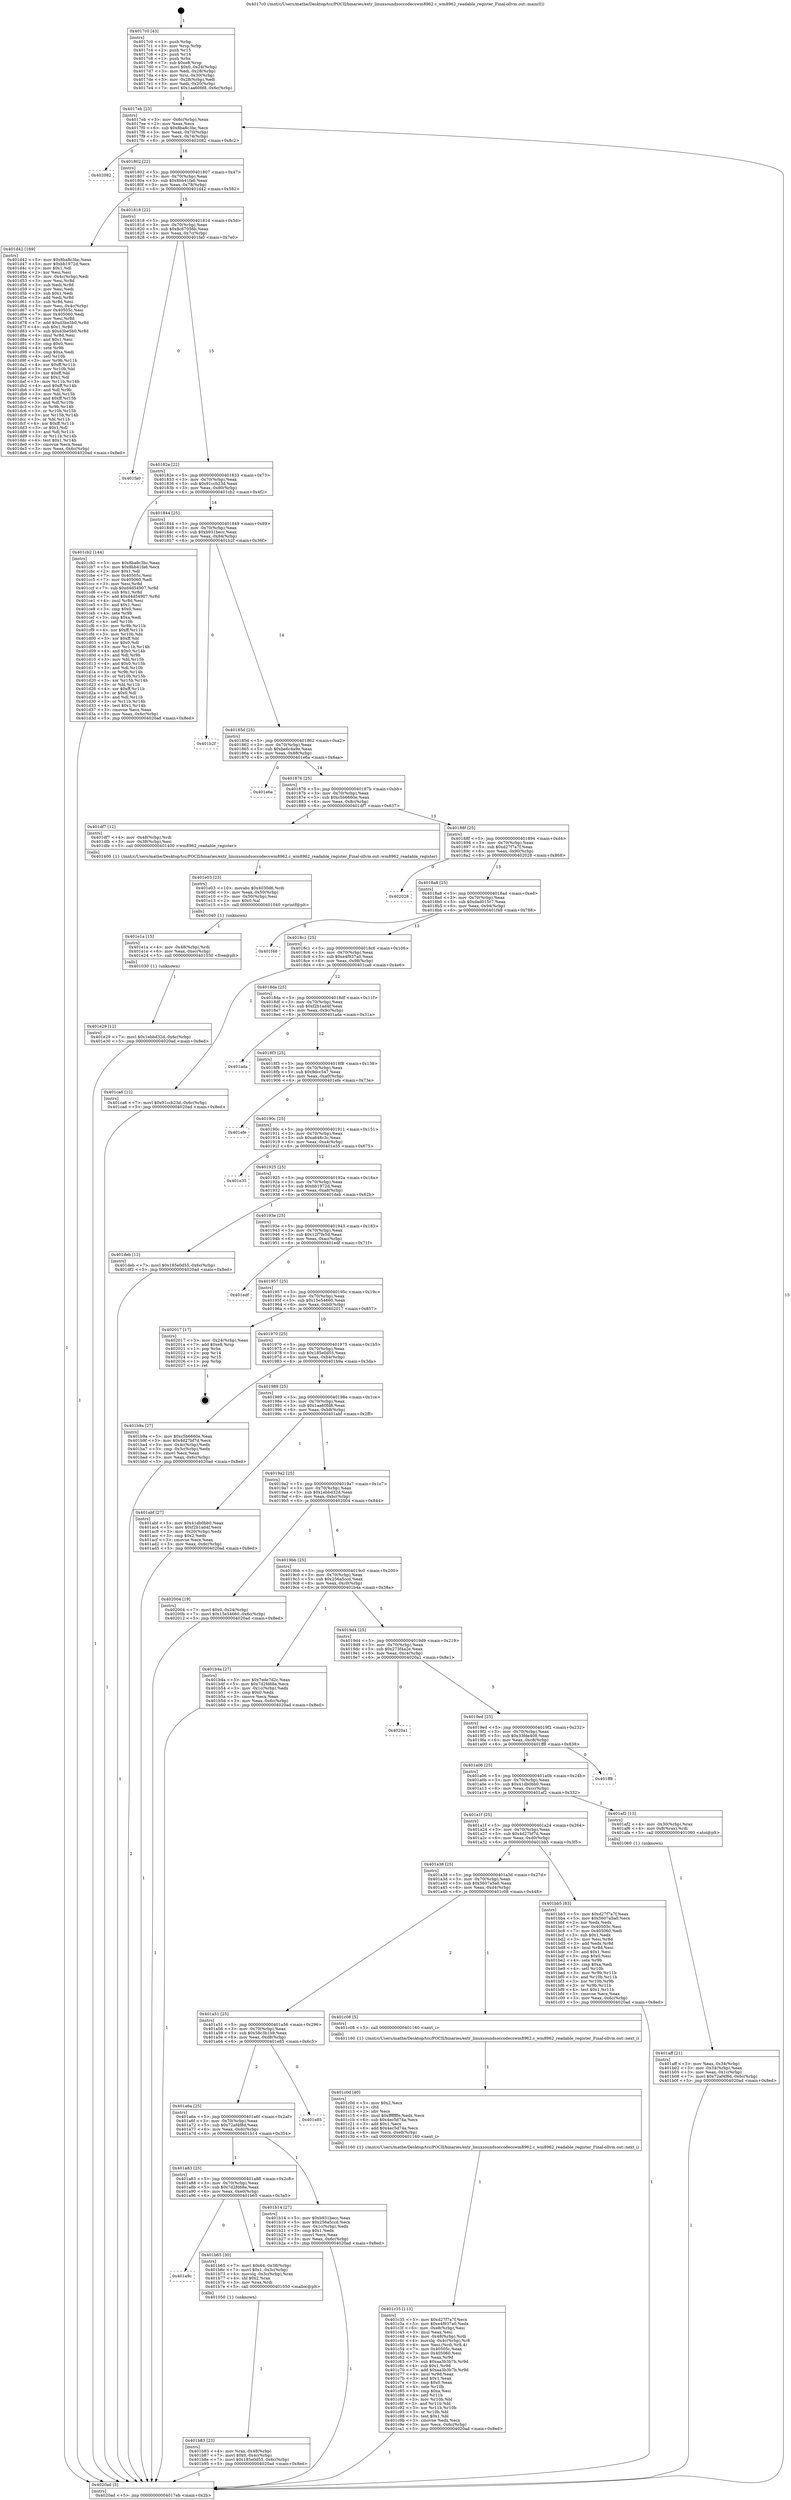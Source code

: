 digraph "0x4017c0" {
  label = "0x4017c0 (/mnt/c/Users/mathe/Desktop/tcc/POCII/binaries/extr_linuxsoundsoccodecswm8962.c_wm8962_readable_register_Final-ollvm.out::main(0))"
  labelloc = "t"
  node[shape=record]

  Entry [label="",width=0.3,height=0.3,shape=circle,fillcolor=black,style=filled]
  "0x4017eb" [label="{
     0x4017eb [23]\l
     | [instrs]\l
     &nbsp;&nbsp;0x4017eb \<+3\>: mov -0x6c(%rbp),%eax\l
     &nbsp;&nbsp;0x4017ee \<+2\>: mov %eax,%ecx\l
     &nbsp;&nbsp;0x4017f0 \<+6\>: sub $0x8ba8c3bc,%ecx\l
     &nbsp;&nbsp;0x4017f6 \<+3\>: mov %eax,-0x70(%rbp)\l
     &nbsp;&nbsp;0x4017f9 \<+3\>: mov %ecx,-0x74(%rbp)\l
     &nbsp;&nbsp;0x4017fc \<+6\>: je 0000000000402082 \<main+0x8c2\>\l
  }"]
  "0x402082" [label="{
     0x402082\l
  }", style=dashed]
  "0x401802" [label="{
     0x401802 [22]\l
     | [instrs]\l
     &nbsp;&nbsp;0x401802 \<+5\>: jmp 0000000000401807 \<main+0x47\>\l
     &nbsp;&nbsp;0x401807 \<+3\>: mov -0x70(%rbp),%eax\l
     &nbsp;&nbsp;0x40180a \<+5\>: sub $0x8bb41fa6,%eax\l
     &nbsp;&nbsp;0x40180f \<+3\>: mov %eax,-0x78(%rbp)\l
     &nbsp;&nbsp;0x401812 \<+6\>: je 0000000000401d42 \<main+0x582\>\l
  }"]
  Exit [label="",width=0.3,height=0.3,shape=circle,fillcolor=black,style=filled,peripheries=2]
  "0x401d42" [label="{
     0x401d42 [169]\l
     | [instrs]\l
     &nbsp;&nbsp;0x401d42 \<+5\>: mov $0x8ba8c3bc,%eax\l
     &nbsp;&nbsp;0x401d47 \<+5\>: mov $0xbb1972d,%ecx\l
     &nbsp;&nbsp;0x401d4c \<+2\>: mov $0x1,%dl\l
     &nbsp;&nbsp;0x401d4e \<+2\>: xor %esi,%esi\l
     &nbsp;&nbsp;0x401d50 \<+3\>: mov -0x4c(%rbp),%edi\l
     &nbsp;&nbsp;0x401d53 \<+3\>: mov %esi,%r8d\l
     &nbsp;&nbsp;0x401d56 \<+3\>: sub %edi,%r8d\l
     &nbsp;&nbsp;0x401d59 \<+2\>: mov %esi,%edi\l
     &nbsp;&nbsp;0x401d5b \<+3\>: sub $0x1,%edi\l
     &nbsp;&nbsp;0x401d5e \<+3\>: add %edi,%r8d\l
     &nbsp;&nbsp;0x401d61 \<+3\>: sub %r8d,%esi\l
     &nbsp;&nbsp;0x401d64 \<+3\>: mov %esi,-0x4c(%rbp)\l
     &nbsp;&nbsp;0x401d67 \<+7\>: mov 0x40505c,%esi\l
     &nbsp;&nbsp;0x401d6e \<+7\>: mov 0x405060,%edi\l
     &nbsp;&nbsp;0x401d75 \<+3\>: mov %esi,%r8d\l
     &nbsp;&nbsp;0x401d78 \<+7\>: add $0xd3be5b0,%r8d\l
     &nbsp;&nbsp;0x401d7f \<+4\>: sub $0x1,%r8d\l
     &nbsp;&nbsp;0x401d83 \<+7\>: sub $0xd3be5b0,%r8d\l
     &nbsp;&nbsp;0x401d8a \<+4\>: imul %r8d,%esi\l
     &nbsp;&nbsp;0x401d8e \<+3\>: and $0x1,%esi\l
     &nbsp;&nbsp;0x401d91 \<+3\>: cmp $0x0,%esi\l
     &nbsp;&nbsp;0x401d94 \<+4\>: sete %r9b\l
     &nbsp;&nbsp;0x401d98 \<+3\>: cmp $0xa,%edi\l
     &nbsp;&nbsp;0x401d9b \<+4\>: setl %r10b\l
     &nbsp;&nbsp;0x401d9f \<+3\>: mov %r9b,%r11b\l
     &nbsp;&nbsp;0x401da2 \<+4\>: xor $0xff,%r11b\l
     &nbsp;&nbsp;0x401da6 \<+3\>: mov %r10b,%bl\l
     &nbsp;&nbsp;0x401da9 \<+3\>: xor $0xff,%bl\l
     &nbsp;&nbsp;0x401dac \<+3\>: xor $0x1,%dl\l
     &nbsp;&nbsp;0x401daf \<+3\>: mov %r11b,%r14b\l
     &nbsp;&nbsp;0x401db2 \<+4\>: and $0xff,%r14b\l
     &nbsp;&nbsp;0x401db6 \<+3\>: and %dl,%r9b\l
     &nbsp;&nbsp;0x401db9 \<+3\>: mov %bl,%r15b\l
     &nbsp;&nbsp;0x401dbc \<+4\>: and $0xff,%r15b\l
     &nbsp;&nbsp;0x401dc0 \<+3\>: and %dl,%r10b\l
     &nbsp;&nbsp;0x401dc3 \<+3\>: or %r9b,%r14b\l
     &nbsp;&nbsp;0x401dc6 \<+3\>: or %r10b,%r15b\l
     &nbsp;&nbsp;0x401dc9 \<+3\>: xor %r15b,%r14b\l
     &nbsp;&nbsp;0x401dcc \<+3\>: or %bl,%r11b\l
     &nbsp;&nbsp;0x401dcf \<+4\>: xor $0xff,%r11b\l
     &nbsp;&nbsp;0x401dd3 \<+3\>: or $0x1,%dl\l
     &nbsp;&nbsp;0x401dd6 \<+3\>: and %dl,%r11b\l
     &nbsp;&nbsp;0x401dd9 \<+3\>: or %r11b,%r14b\l
     &nbsp;&nbsp;0x401ddc \<+4\>: test $0x1,%r14b\l
     &nbsp;&nbsp;0x401de0 \<+3\>: cmovne %ecx,%eax\l
     &nbsp;&nbsp;0x401de3 \<+3\>: mov %eax,-0x6c(%rbp)\l
     &nbsp;&nbsp;0x401de6 \<+5\>: jmp 00000000004020ad \<main+0x8ed\>\l
  }"]
  "0x401818" [label="{
     0x401818 [22]\l
     | [instrs]\l
     &nbsp;&nbsp;0x401818 \<+5\>: jmp 000000000040181d \<main+0x5d\>\l
     &nbsp;&nbsp;0x40181d \<+3\>: mov -0x70(%rbp),%eax\l
     &nbsp;&nbsp;0x401820 \<+5\>: sub $0x8c67056b,%eax\l
     &nbsp;&nbsp;0x401825 \<+3\>: mov %eax,-0x7c(%rbp)\l
     &nbsp;&nbsp;0x401828 \<+6\>: je 0000000000401fa0 \<main+0x7e0\>\l
  }"]
  "0x401e29" [label="{
     0x401e29 [12]\l
     | [instrs]\l
     &nbsp;&nbsp;0x401e29 \<+7\>: movl $0x1ebbd32d,-0x6c(%rbp)\l
     &nbsp;&nbsp;0x401e30 \<+5\>: jmp 00000000004020ad \<main+0x8ed\>\l
  }"]
  "0x401fa0" [label="{
     0x401fa0\l
  }", style=dashed]
  "0x40182e" [label="{
     0x40182e [22]\l
     | [instrs]\l
     &nbsp;&nbsp;0x40182e \<+5\>: jmp 0000000000401833 \<main+0x73\>\l
     &nbsp;&nbsp;0x401833 \<+3\>: mov -0x70(%rbp),%eax\l
     &nbsp;&nbsp;0x401836 \<+5\>: sub $0x91ccb23d,%eax\l
     &nbsp;&nbsp;0x40183b \<+3\>: mov %eax,-0x80(%rbp)\l
     &nbsp;&nbsp;0x40183e \<+6\>: je 0000000000401cb2 \<main+0x4f2\>\l
  }"]
  "0x401e1a" [label="{
     0x401e1a [15]\l
     | [instrs]\l
     &nbsp;&nbsp;0x401e1a \<+4\>: mov -0x48(%rbp),%rdi\l
     &nbsp;&nbsp;0x401e1e \<+6\>: mov %eax,-0xec(%rbp)\l
     &nbsp;&nbsp;0x401e24 \<+5\>: call 0000000000401030 \<free@plt\>\l
     | [calls]\l
     &nbsp;&nbsp;0x401030 \{1\} (unknown)\l
  }"]
  "0x401cb2" [label="{
     0x401cb2 [144]\l
     | [instrs]\l
     &nbsp;&nbsp;0x401cb2 \<+5\>: mov $0x8ba8c3bc,%eax\l
     &nbsp;&nbsp;0x401cb7 \<+5\>: mov $0x8bb41fa6,%ecx\l
     &nbsp;&nbsp;0x401cbc \<+2\>: mov $0x1,%dl\l
     &nbsp;&nbsp;0x401cbe \<+7\>: mov 0x40505c,%esi\l
     &nbsp;&nbsp;0x401cc5 \<+7\>: mov 0x405060,%edi\l
     &nbsp;&nbsp;0x401ccc \<+3\>: mov %esi,%r8d\l
     &nbsp;&nbsp;0x401ccf \<+7\>: sub $0xd4d54907,%r8d\l
     &nbsp;&nbsp;0x401cd6 \<+4\>: sub $0x1,%r8d\l
     &nbsp;&nbsp;0x401cda \<+7\>: add $0xd4d54907,%r8d\l
     &nbsp;&nbsp;0x401ce1 \<+4\>: imul %r8d,%esi\l
     &nbsp;&nbsp;0x401ce5 \<+3\>: and $0x1,%esi\l
     &nbsp;&nbsp;0x401ce8 \<+3\>: cmp $0x0,%esi\l
     &nbsp;&nbsp;0x401ceb \<+4\>: sete %r9b\l
     &nbsp;&nbsp;0x401cef \<+3\>: cmp $0xa,%edi\l
     &nbsp;&nbsp;0x401cf2 \<+4\>: setl %r10b\l
     &nbsp;&nbsp;0x401cf6 \<+3\>: mov %r9b,%r11b\l
     &nbsp;&nbsp;0x401cf9 \<+4\>: xor $0xff,%r11b\l
     &nbsp;&nbsp;0x401cfd \<+3\>: mov %r10b,%bl\l
     &nbsp;&nbsp;0x401d00 \<+3\>: xor $0xff,%bl\l
     &nbsp;&nbsp;0x401d03 \<+3\>: xor $0x0,%dl\l
     &nbsp;&nbsp;0x401d06 \<+3\>: mov %r11b,%r14b\l
     &nbsp;&nbsp;0x401d09 \<+4\>: and $0x0,%r14b\l
     &nbsp;&nbsp;0x401d0d \<+3\>: and %dl,%r9b\l
     &nbsp;&nbsp;0x401d10 \<+3\>: mov %bl,%r15b\l
     &nbsp;&nbsp;0x401d13 \<+4\>: and $0x0,%r15b\l
     &nbsp;&nbsp;0x401d17 \<+3\>: and %dl,%r10b\l
     &nbsp;&nbsp;0x401d1a \<+3\>: or %r9b,%r14b\l
     &nbsp;&nbsp;0x401d1d \<+3\>: or %r10b,%r15b\l
     &nbsp;&nbsp;0x401d20 \<+3\>: xor %r15b,%r14b\l
     &nbsp;&nbsp;0x401d23 \<+3\>: or %bl,%r11b\l
     &nbsp;&nbsp;0x401d26 \<+4\>: xor $0xff,%r11b\l
     &nbsp;&nbsp;0x401d2a \<+3\>: or $0x0,%dl\l
     &nbsp;&nbsp;0x401d2d \<+3\>: and %dl,%r11b\l
     &nbsp;&nbsp;0x401d30 \<+3\>: or %r11b,%r14b\l
     &nbsp;&nbsp;0x401d33 \<+4\>: test $0x1,%r14b\l
     &nbsp;&nbsp;0x401d37 \<+3\>: cmovne %ecx,%eax\l
     &nbsp;&nbsp;0x401d3a \<+3\>: mov %eax,-0x6c(%rbp)\l
     &nbsp;&nbsp;0x401d3d \<+5\>: jmp 00000000004020ad \<main+0x8ed\>\l
  }"]
  "0x401844" [label="{
     0x401844 [25]\l
     | [instrs]\l
     &nbsp;&nbsp;0x401844 \<+5\>: jmp 0000000000401849 \<main+0x89\>\l
     &nbsp;&nbsp;0x401849 \<+3\>: mov -0x70(%rbp),%eax\l
     &nbsp;&nbsp;0x40184c \<+5\>: sub $0xb931becc,%eax\l
     &nbsp;&nbsp;0x401851 \<+6\>: mov %eax,-0x84(%rbp)\l
     &nbsp;&nbsp;0x401857 \<+6\>: je 0000000000401b2f \<main+0x36f\>\l
  }"]
  "0x401e03" [label="{
     0x401e03 [23]\l
     | [instrs]\l
     &nbsp;&nbsp;0x401e03 \<+10\>: movabs $0x4030d6,%rdi\l
     &nbsp;&nbsp;0x401e0d \<+3\>: mov %eax,-0x50(%rbp)\l
     &nbsp;&nbsp;0x401e10 \<+3\>: mov -0x50(%rbp),%esi\l
     &nbsp;&nbsp;0x401e13 \<+2\>: mov $0x0,%al\l
     &nbsp;&nbsp;0x401e15 \<+5\>: call 0000000000401040 \<printf@plt\>\l
     | [calls]\l
     &nbsp;&nbsp;0x401040 \{1\} (unknown)\l
  }"]
  "0x401b2f" [label="{
     0x401b2f\l
  }", style=dashed]
  "0x40185d" [label="{
     0x40185d [25]\l
     | [instrs]\l
     &nbsp;&nbsp;0x40185d \<+5\>: jmp 0000000000401862 \<main+0xa2\>\l
     &nbsp;&nbsp;0x401862 \<+3\>: mov -0x70(%rbp),%eax\l
     &nbsp;&nbsp;0x401865 \<+5\>: sub $0xbe6c4a9e,%eax\l
     &nbsp;&nbsp;0x40186a \<+6\>: mov %eax,-0x88(%rbp)\l
     &nbsp;&nbsp;0x401870 \<+6\>: je 0000000000401e6a \<main+0x6aa\>\l
  }"]
  "0x401c35" [label="{
     0x401c35 [113]\l
     | [instrs]\l
     &nbsp;&nbsp;0x401c35 \<+5\>: mov $0xd27f7a7f,%ecx\l
     &nbsp;&nbsp;0x401c3a \<+5\>: mov $0xe4f937a0,%edx\l
     &nbsp;&nbsp;0x401c3f \<+6\>: mov -0xe8(%rbp),%esi\l
     &nbsp;&nbsp;0x401c45 \<+3\>: imul %eax,%esi\l
     &nbsp;&nbsp;0x401c48 \<+4\>: mov -0x48(%rbp),%rdi\l
     &nbsp;&nbsp;0x401c4c \<+4\>: movslq -0x4c(%rbp),%r8\l
     &nbsp;&nbsp;0x401c50 \<+4\>: mov %esi,(%rdi,%r8,4)\l
     &nbsp;&nbsp;0x401c54 \<+7\>: mov 0x40505c,%eax\l
     &nbsp;&nbsp;0x401c5b \<+7\>: mov 0x405060,%esi\l
     &nbsp;&nbsp;0x401c62 \<+3\>: mov %eax,%r9d\l
     &nbsp;&nbsp;0x401c65 \<+7\>: sub $0xaa3b3b7b,%r9d\l
     &nbsp;&nbsp;0x401c6c \<+4\>: sub $0x1,%r9d\l
     &nbsp;&nbsp;0x401c70 \<+7\>: add $0xaa3b3b7b,%r9d\l
     &nbsp;&nbsp;0x401c77 \<+4\>: imul %r9d,%eax\l
     &nbsp;&nbsp;0x401c7b \<+3\>: and $0x1,%eax\l
     &nbsp;&nbsp;0x401c7e \<+3\>: cmp $0x0,%eax\l
     &nbsp;&nbsp;0x401c81 \<+4\>: sete %r10b\l
     &nbsp;&nbsp;0x401c85 \<+3\>: cmp $0xa,%esi\l
     &nbsp;&nbsp;0x401c88 \<+4\>: setl %r11b\l
     &nbsp;&nbsp;0x401c8c \<+3\>: mov %r10b,%bl\l
     &nbsp;&nbsp;0x401c8f \<+3\>: and %r11b,%bl\l
     &nbsp;&nbsp;0x401c92 \<+3\>: xor %r11b,%r10b\l
     &nbsp;&nbsp;0x401c95 \<+3\>: or %r10b,%bl\l
     &nbsp;&nbsp;0x401c98 \<+3\>: test $0x1,%bl\l
     &nbsp;&nbsp;0x401c9b \<+3\>: cmovne %edx,%ecx\l
     &nbsp;&nbsp;0x401c9e \<+3\>: mov %ecx,-0x6c(%rbp)\l
     &nbsp;&nbsp;0x401ca1 \<+5\>: jmp 00000000004020ad \<main+0x8ed\>\l
  }"]
  "0x401e6a" [label="{
     0x401e6a\l
  }", style=dashed]
  "0x401876" [label="{
     0x401876 [25]\l
     | [instrs]\l
     &nbsp;&nbsp;0x401876 \<+5\>: jmp 000000000040187b \<main+0xbb\>\l
     &nbsp;&nbsp;0x40187b \<+3\>: mov -0x70(%rbp),%eax\l
     &nbsp;&nbsp;0x40187e \<+5\>: sub $0xc5b6660e,%eax\l
     &nbsp;&nbsp;0x401883 \<+6\>: mov %eax,-0x8c(%rbp)\l
     &nbsp;&nbsp;0x401889 \<+6\>: je 0000000000401df7 \<main+0x637\>\l
  }"]
  "0x401c0d" [label="{
     0x401c0d [40]\l
     | [instrs]\l
     &nbsp;&nbsp;0x401c0d \<+5\>: mov $0x2,%ecx\l
     &nbsp;&nbsp;0x401c12 \<+1\>: cltd\l
     &nbsp;&nbsp;0x401c13 \<+2\>: idiv %ecx\l
     &nbsp;&nbsp;0x401c15 \<+6\>: imul $0xfffffffe,%edx,%ecx\l
     &nbsp;&nbsp;0x401c1b \<+6\>: sub $0x4ec5d74a,%ecx\l
     &nbsp;&nbsp;0x401c21 \<+3\>: add $0x1,%ecx\l
     &nbsp;&nbsp;0x401c24 \<+6\>: add $0x4ec5d74a,%ecx\l
     &nbsp;&nbsp;0x401c2a \<+6\>: mov %ecx,-0xe8(%rbp)\l
     &nbsp;&nbsp;0x401c30 \<+5\>: call 0000000000401160 \<next_i\>\l
     | [calls]\l
     &nbsp;&nbsp;0x401160 \{1\} (/mnt/c/Users/mathe/Desktop/tcc/POCII/binaries/extr_linuxsoundsoccodecswm8962.c_wm8962_readable_register_Final-ollvm.out::next_i)\l
  }"]
  "0x401df7" [label="{
     0x401df7 [12]\l
     | [instrs]\l
     &nbsp;&nbsp;0x401df7 \<+4\>: mov -0x48(%rbp),%rdi\l
     &nbsp;&nbsp;0x401dfb \<+3\>: mov -0x38(%rbp),%esi\l
     &nbsp;&nbsp;0x401dfe \<+5\>: call 0000000000401400 \<wm8962_readable_register\>\l
     | [calls]\l
     &nbsp;&nbsp;0x401400 \{1\} (/mnt/c/Users/mathe/Desktop/tcc/POCII/binaries/extr_linuxsoundsoccodecswm8962.c_wm8962_readable_register_Final-ollvm.out::wm8962_readable_register)\l
  }"]
  "0x40188f" [label="{
     0x40188f [25]\l
     | [instrs]\l
     &nbsp;&nbsp;0x40188f \<+5\>: jmp 0000000000401894 \<main+0xd4\>\l
     &nbsp;&nbsp;0x401894 \<+3\>: mov -0x70(%rbp),%eax\l
     &nbsp;&nbsp;0x401897 \<+5\>: sub $0xd27f7a7f,%eax\l
     &nbsp;&nbsp;0x40189c \<+6\>: mov %eax,-0x90(%rbp)\l
     &nbsp;&nbsp;0x4018a2 \<+6\>: je 0000000000402028 \<main+0x868\>\l
  }"]
  "0x401b83" [label="{
     0x401b83 [23]\l
     | [instrs]\l
     &nbsp;&nbsp;0x401b83 \<+4\>: mov %rax,-0x48(%rbp)\l
     &nbsp;&nbsp;0x401b87 \<+7\>: movl $0x0,-0x4c(%rbp)\l
     &nbsp;&nbsp;0x401b8e \<+7\>: movl $0x185e0d55,-0x6c(%rbp)\l
     &nbsp;&nbsp;0x401b95 \<+5\>: jmp 00000000004020ad \<main+0x8ed\>\l
  }"]
  "0x402028" [label="{
     0x402028\l
  }", style=dashed]
  "0x4018a8" [label="{
     0x4018a8 [25]\l
     | [instrs]\l
     &nbsp;&nbsp;0x4018a8 \<+5\>: jmp 00000000004018ad \<main+0xed\>\l
     &nbsp;&nbsp;0x4018ad \<+3\>: mov -0x70(%rbp),%eax\l
     &nbsp;&nbsp;0x4018b0 \<+5\>: sub $0xdad015c7,%eax\l
     &nbsp;&nbsp;0x4018b5 \<+6\>: mov %eax,-0x94(%rbp)\l
     &nbsp;&nbsp;0x4018bb \<+6\>: je 0000000000401f48 \<main+0x788\>\l
  }"]
  "0x401a9c" [label="{
     0x401a9c\l
  }", style=dashed]
  "0x401f48" [label="{
     0x401f48\l
  }", style=dashed]
  "0x4018c1" [label="{
     0x4018c1 [25]\l
     | [instrs]\l
     &nbsp;&nbsp;0x4018c1 \<+5\>: jmp 00000000004018c6 \<main+0x106\>\l
     &nbsp;&nbsp;0x4018c6 \<+3\>: mov -0x70(%rbp),%eax\l
     &nbsp;&nbsp;0x4018c9 \<+5\>: sub $0xe4f937a0,%eax\l
     &nbsp;&nbsp;0x4018ce \<+6\>: mov %eax,-0x98(%rbp)\l
     &nbsp;&nbsp;0x4018d4 \<+6\>: je 0000000000401ca6 \<main+0x4e6\>\l
  }"]
  "0x401b65" [label="{
     0x401b65 [30]\l
     | [instrs]\l
     &nbsp;&nbsp;0x401b65 \<+7\>: movl $0x64,-0x38(%rbp)\l
     &nbsp;&nbsp;0x401b6c \<+7\>: movl $0x1,-0x3c(%rbp)\l
     &nbsp;&nbsp;0x401b73 \<+4\>: movslq -0x3c(%rbp),%rax\l
     &nbsp;&nbsp;0x401b77 \<+4\>: shl $0x2,%rax\l
     &nbsp;&nbsp;0x401b7b \<+3\>: mov %rax,%rdi\l
     &nbsp;&nbsp;0x401b7e \<+5\>: call 0000000000401050 \<malloc@plt\>\l
     | [calls]\l
     &nbsp;&nbsp;0x401050 \{1\} (unknown)\l
  }"]
  "0x401ca6" [label="{
     0x401ca6 [12]\l
     | [instrs]\l
     &nbsp;&nbsp;0x401ca6 \<+7\>: movl $0x91ccb23d,-0x6c(%rbp)\l
     &nbsp;&nbsp;0x401cad \<+5\>: jmp 00000000004020ad \<main+0x8ed\>\l
  }"]
  "0x4018da" [label="{
     0x4018da [25]\l
     | [instrs]\l
     &nbsp;&nbsp;0x4018da \<+5\>: jmp 00000000004018df \<main+0x11f\>\l
     &nbsp;&nbsp;0x4018df \<+3\>: mov -0x70(%rbp),%eax\l
     &nbsp;&nbsp;0x4018e2 \<+5\>: sub $0xf2b1ad4f,%eax\l
     &nbsp;&nbsp;0x4018e7 \<+6\>: mov %eax,-0x9c(%rbp)\l
     &nbsp;&nbsp;0x4018ed \<+6\>: je 0000000000401ada \<main+0x31a\>\l
  }"]
  "0x401a83" [label="{
     0x401a83 [25]\l
     | [instrs]\l
     &nbsp;&nbsp;0x401a83 \<+5\>: jmp 0000000000401a88 \<main+0x2c8\>\l
     &nbsp;&nbsp;0x401a88 \<+3\>: mov -0x70(%rbp),%eax\l
     &nbsp;&nbsp;0x401a8b \<+5\>: sub $0x7d2fd68a,%eax\l
     &nbsp;&nbsp;0x401a90 \<+6\>: mov %eax,-0xe0(%rbp)\l
     &nbsp;&nbsp;0x401a96 \<+6\>: je 0000000000401b65 \<main+0x3a5\>\l
  }"]
  "0x401ada" [label="{
     0x401ada\l
  }", style=dashed]
  "0x4018f3" [label="{
     0x4018f3 [25]\l
     | [instrs]\l
     &nbsp;&nbsp;0x4018f3 \<+5\>: jmp 00000000004018f8 \<main+0x138\>\l
     &nbsp;&nbsp;0x4018f8 \<+3\>: mov -0x70(%rbp),%eax\l
     &nbsp;&nbsp;0x4018fb \<+5\>: sub $0x9dcc547,%eax\l
     &nbsp;&nbsp;0x401900 \<+6\>: mov %eax,-0xa0(%rbp)\l
     &nbsp;&nbsp;0x401906 \<+6\>: je 0000000000401efe \<main+0x73e\>\l
  }"]
  "0x401b14" [label="{
     0x401b14 [27]\l
     | [instrs]\l
     &nbsp;&nbsp;0x401b14 \<+5\>: mov $0xb931becc,%eax\l
     &nbsp;&nbsp;0x401b19 \<+5\>: mov $0x256a5ccd,%ecx\l
     &nbsp;&nbsp;0x401b1e \<+3\>: mov -0x1c(%rbp),%edx\l
     &nbsp;&nbsp;0x401b21 \<+3\>: cmp $0x1,%edx\l
     &nbsp;&nbsp;0x401b24 \<+3\>: cmovl %ecx,%eax\l
     &nbsp;&nbsp;0x401b27 \<+3\>: mov %eax,-0x6c(%rbp)\l
     &nbsp;&nbsp;0x401b2a \<+5\>: jmp 00000000004020ad \<main+0x8ed\>\l
  }"]
  "0x401efe" [label="{
     0x401efe\l
  }", style=dashed]
  "0x40190c" [label="{
     0x40190c [25]\l
     | [instrs]\l
     &nbsp;&nbsp;0x40190c \<+5\>: jmp 0000000000401911 \<main+0x151\>\l
     &nbsp;&nbsp;0x401911 \<+3\>: mov -0x70(%rbp),%eax\l
     &nbsp;&nbsp;0x401914 \<+5\>: sub $0xa648c3c,%eax\l
     &nbsp;&nbsp;0x401919 \<+6\>: mov %eax,-0xa4(%rbp)\l
     &nbsp;&nbsp;0x40191f \<+6\>: je 0000000000401e35 \<main+0x675\>\l
  }"]
  "0x401a6a" [label="{
     0x401a6a [25]\l
     | [instrs]\l
     &nbsp;&nbsp;0x401a6a \<+5\>: jmp 0000000000401a6f \<main+0x2af\>\l
     &nbsp;&nbsp;0x401a6f \<+3\>: mov -0x70(%rbp),%eax\l
     &nbsp;&nbsp;0x401a72 \<+5\>: sub $0x72af4f8d,%eax\l
     &nbsp;&nbsp;0x401a77 \<+6\>: mov %eax,-0xdc(%rbp)\l
     &nbsp;&nbsp;0x401a7d \<+6\>: je 0000000000401b14 \<main+0x354\>\l
  }"]
  "0x401e35" [label="{
     0x401e35\l
  }", style=dashed]
  "0x401925" [label="{
     0x401925 [25]\l
     | [instrs]\l
     &nbsp;&nbsp;0x401925 \<+5\>: jmp 000000000040192a \<main+0x16a\>\l
     &nbsp;&nbsp;0x40192a \<+3\>: mov -0x70(%rbp),%eax\l
     &nbsp;&nbsp;0x40192d \<+5\>: sub $0xbb1972d,%eax\l
     &nbsp;&nbsp;0x401932 \<+6\>: mov %eax,-0xa8(%rbp)\l
     &nbsp;&nbsp;0x401938 \<+6\>: je 0000000000401deb \<main+0x62b\>\l
  }"]
  "0x401e85" [label="{
     0x401e85\l
  }", style=dashed]
  "0x401deb" [label="{
     0x401deb [12]\l
     | [instrs]\l
     &nbsp;&nbsp;0x401deb \<+7\>: movl $0x185e0d55,-0x6c(%rbp)\l
     &nbsp;&nbsp;0x401df2 \<+5\>: jmp 00000000004020ad \<main+0x8ed\>\l
  }"]
  "0x40193e" [label="{
     0x40193e [25]\l
     | [instrs]\l
     &nbsp;&nbsp;0x40193e \<+5\>: jmp 0000000000401943 \<main+0x183\>\l
     &nbsp;&nbsp;0x401943 \<+3\>: mov -0x70(%rbp),%eax\l
     &nbsp;&nbsp;0x401946 \<+5\>: sub $0x12f7fe5d,%eax\l
     &nbsp;&nbsp;0x40194b \<+6\>: mov %eax,-0xac(%rbp)\l
     &nbsp;&nbsp;0x401951 \<+6\>: je 0000000000401edf \<main+0x71f\>\l
  }"]
  "0x401a51" [label="{
     0x401a51 [25]\l
     | [instrs]\l
     &nbsp;&nbsp;0x401a51 \<+5\>: jmp 0000000000401a56 \<main+0x296\>\l
     &nbsp;&nbsp;0x401a56 \<+3\>: mov -0x70(%rbp),%eax\l
     &nbsp;&nbsp;0x401a59 \<+5\>: sub $0x58c3b1b9,%eax\l
     &nbsp;&nbsp;0x401a5e \<+6\>: mov %eax,-0xd8(%rbp)\l
     &nbsp;&nbsp;0x401a64 \<+6\>: je 0000000000401e85 \<main+0x6c5\>\l
  }"]
  "0x401edf" [label="{
     0x401edf\l
  }", style=dashed]
  "0x401957" [label="{
     0x401957 [25]\l
     | [instrs]\l
     &nbsp;&nbsp;0x401957 \<+5\>: jmp 000000000040195c \<main+0x19c\>\l
     &nbsp;&nbsp;0x40195c \<+3\>: mov -0x70(%rbp),%eax\l
     &nbsp;&nbsp;0x40195f \<+5\>: sub $0x15e54660,%eax\l
     &nbsp;&nbsp;0x401964 \<+6\>: mov %eax,-0xb0(%rbp)\l
     &nbsp;&nbsp;0x40196a \<+6\>: je 0000000000402017 \<main+0x857\>\l
  }"]
  "0x401c08" [label="{
     0x401c08 [5]\l
     | [instrs]\l
     &nbsp;&nbsp;0x401c08 \<+5\>: call 0000000000401160 \<next_i\>\l
     | [calls]\l
     &nbsp;&nbsp;0x401160 \{1\} (/mnt/c/Users/mathe/Desktop/tcc/POCII/binaries/extr_linuxsoundsoccodecswm8962.c_wm8962_readable_register_Final-ollvm.out::next_i)\l
  }"]
  "0x402017" [label="{
     0x402017 [17]\l
     | [instrs]\l
     &nbsp;&nbsp;0x402017 \<+3\>: mov -0x24(%rbp),%eax\l
     &nbsp;&nbsp;0x40201a \<+7\>: add $0xe8,%rsp\l
     &nbsp;&nbsp;0x402021 \<+1\>: pop %rbx\l
     &nbsp;&nbsp;0x402022 \<+2\>: pop %r14\l
     &nbsp;&nbsp;0x402024 \<+2\>: pop %r15\l
     &nbsp;&nbsp;0x402026 \<+1\>: pop %rbp\l
     &nbsp;&nbsp;0x402027 \<+1\>: ret\l
  }"]
  "0x401970" [label="{
     0x401970 [25]\l
     | [instrs]\l
     &nbsp;&nbsp;0x401970 \<+5\>: jmp 0000000000401975 \<main+0x1b5\>\l
     &nbsp;&nbsp;0x401975 \<+3\>: mov -0x70(%rbp),%eax\l
     &nbsp;&nbsp;0x401978 \<+5\>: sub $0x185e0d55,%eax\l
     &nbsp;&nbsp;0x40197d \<+6\>: mov %eax,-0xb4(%rbp)\l
     &nbsp;&nbsp;0x401983 \<+6\>: je 0000000000401b9a \<main+0x3da\>\l
  }"]
  "0x401a38" [label="{
     0x401a38 [25]\l
     | [instrs]\l
     &nbsp;&nbsp;0x401a38 \<+5\>: jmp 0000000000401a3d \<main+0x27d\>\l
     &nbsp;&nbsp;0x401a3d \<+3\>: mov -0x70(%rbp),%eax\l
     &nbsp;&nbsp;0x401a40 \<+5\>: sub $0x5607a5a0,%eax\l
     &nbsp;&nbsp;0x401a45 \<+6\>: mov %eax,-0xd4(%rbp)\l
     &nbsp;&nbsp;0x401a4b \<+6\>: je 0000000000401c08 \<main+0x448\>\l
  }"]
  "0x401b9a" [label="{
     0x401b9a [27]\l
     | [instrs]\l
     &nbsp;&nbsp;0x401b9a \<+5\>: mov $0xc5b6660e,%eax\l
     &nbsp;&nbsp;0x401b9f \<+5\>: mov $0x4d27bf7d,%ecx\l
     &nbsp;&nbsp;0x401ba4 \<+3\>: mov -0x4c(%rbp),%edx\l
     &nbsp;&nbsp;0x401ba7 \<+3\>: cmp -0x3c(%rbp),%edx\l
     &nbsp;&nbsp;0x401baa \<+3\>: cmovl %ecx,%eax\l
     &nbsp;&nbsp;0x401bad \<+3\>: mov %eax,-0x6c(%rbp)\l
     &nbsp;&nbsp;0x401bb0 \<+5\>: jmp 00000000004020ad \<main+0x8ed\>\l
  }"]
  "0x401989" [label="{
     0x401989 [25]\l
     | [instrs]\l
     &nbsp;&nbsp;0x401989 \<+5\>: jmp 000000000040198e \<main+0x1ce\>\l
     &nbsp;&nbsp;0x40198e \<+3\>: mov -0x70(%rbp),%eax\l
     &nbsp;&nbsp;0x401991 \<+5\>: sub $0x1aa60fd8,%eax\l
     &nbsp;&nbsp;0x401996 \<+6\>: mov %eax,-0xb8(%rbp)\l
     &nbsp;&nbsp;0x40199c \<+6\>: je 0000000000401abf \<main+0x2ff\>\l
  }"]
  "0x401bb5" [label="{
     0x401bb5 [83]\l
     | [instrs]\l
     &nbsp;&nbsp;0x401bb5 \<+5\>: mov $0xd27f7a7f,%eax\l
     &nbsp;&nbsp;0x401bba \<+5\>: mov $0x5607a5a0,%ecx\l
     &nbsp;&nbsp;0x401bbf \<+2\>: xor %edx,%edx\l
     &nbsp;&nbsp;0x401bc1 \<+7\>: mov 0x40505c,%esi\l
     &nbsp;&nbsp;0x401bc8 \<+7\>: mov 0x405060,%edi\l
     &nbsp;&nbsp;0x401bcf \<+3\>: sub $0x1,%edx\l
     &nbsp;&nbsp;0x401bd2 \<+3\>: mov %esi,%r8d\l
     &nbsp;&nbsp;0x401bd5 \<+3\>: add %edx,%r8d\l
     &nbsp;&nbsp;0x401bd8 \<+4\>: imul %r8d,%esi\l
     &nbsp;&nbsp;0x401bdc \<+3\>: and $0x1,%esi\l
     &nbsp;&nbsp;0x401bdf \<+3\>: cmp $0x0,%esi\l
     &nbsp;&nbsp;0x401be2 \<+4\>: sete %r9b\l
     &nbsp;&nbsp;0x401be6 \<+3\>: cmp $0xa,%edi\l
     &nbsp;&nbsp;0x401be9 \<+4\>: setl %r10b\l
     &nbsp;&nbsp;0x401bed \<+3\>: mov %r9b,%r11b\l
     &nbsp;&nbsp;0x401bf0 \<+3\>: and %r10b,%r11b\l
     &nbsp;&nbsp;0x401bf3 \<+3\>: xor %r10b,%r9b\l
     &nbsp;&nbsp;0x401bf6 \<+3\>: or %r9b,%r11b\l
     &nbsp;&nbsp;0x401bf9 \<+4\>: test $0x1,%r11b\l
     &nbsp;&nbsp;0x401bfd \<+3\>: cmovne %ecx,%eax\l
     &nbsp;&nbsp;0x401c00 \<+3\>: mov %eax,-0x6c(%rbp)\l
     &nbsp;&nbsp;0x401c03 \<+5\>: jmp 00000000004020ad \<main+0x8ed\>\l
  }"]
  "0x401abf" [label="{
     0x401abf [27]\l
     | [instrs]\l
     &nbsp;&nbsp;0x401abf \<+5\>: mov $0x41db0bb0,%eax\l
     &nbsp;&nbsp;0x401ac4 \<+5\>: mov $0xf2b1ad4f,%ecx\l
     &nbsp;&nbsp;0x401ac9 \<+3\>: mov -0x20(%rbp),%edx\l
     &nbsp;&nbsp;0x401acc \<+3\>: cmp $0x2,%edx\l
     &nbsp;&nbsp;0x401acf \<+3\>: cmovne %ecx,%eax\l
     &nbsp;&nbsp;0x401ad2 \<+3\>: mov %eax,-0x6c(%rbp)\l
     &nbsp;&nbsp;0x401ad5 \<+5\>: jmp 00000000004020ad \<main+0x8ed\>\l
  }"]
  "0x4019a2" [label="{
     0x4019a2 [25]\l
     | [instrs]\l
     &nbsp;&nbsp;0x4019a2 \<+5\>: jmp 00000000004019a7 \<main+0x1e7\>\l
     &nbsp;&nbsp;0x4019a7 \<+3\>: mov -0x70(%rbp),%eax\l
     &nbsp;&nbsp;0x4019aa \<+5\>: sub $0x1ebbd32d,%eax\l
     &nbsp;&nbsp;0x4019af \<+6\>: mov %eax,-0xbc(%rbp)\l
     &nbsp;&nbsp;0x4019b5 \<+6\>: je 0000000000402004 \<main+0x844\>\l
  }"]
  "0x4020ad" [label="{
     0x4020ad [5]\l
     | [instrs]\l
     &nbsp;&nbsp;0x4020ad \<+5\>: jmp 00000000004017eb \<main+0x2b\>\l
  }"]
  "0x4017c0" [label="{
     0x4017c0 [43]\l
     | [instrs]\l
     &nbsp;&nbsp;0x4017c0 \<+1\>: push %rbp\l
     &nbsp;&nbsp;0x4017c1 \<+3\>: mov %rsp,%rbp\l
     &nbsp;&nbsp;0x4017c4 \<+2\>: push %r15\l
     &nbsp;&nbsp;0x4017c6 \<+2\>: push %r14\l
     &nbsp;&nbsp;0x4017c8 \<+1\>: push %rbx\l
     &nbsp;&nbsp;0x4017c9 \<+7\>: sub $0xe8,%rsp\l
     &nbsp;&nbsp;0x4017d0 \<+7\>: movl $0x0,-0x24(%rbp)\l
     &nbsp;&nbsp;0x4017d7 \<+3\>: mov %edi,-0x28(%rbp)\l
     &nbsp;&nbsp;0x4017da \<+4\>: mov %rsi,-0x30(%rbp)\l
     &nbsp;&nbsp;0x4017de \<+3\>: mov -0x28(%rbp),%edi\l
     &nbsp;&nbsp;0x4017e1 \<+3\>: mov %edi,-0x20(%rbp)\l
     &nbsp;&nbsp;0x4017e4 \<+7\>: movl $0x1aa60fd8,-0x6c(%rbp)\l
  }"]
  "0x401aff" [label="{
     0x401aff [21]\l
     | [instrs]\l
     &nbsp;&nbsp;0x401aff \<+3\>: mov %eax,-0x34(%rbp)\l
     &nbsp;&nbsp;0x401b02 \<+3\>: mov -0x34(%rbp),%eax\l
     &nbsp;&nbsp;0x401b05 \<+3\>: mov %eax,-0x1c(%rbp)\l
     &nbsp;&nbsp;0x401b08 \<+7\>: movl $0x72af4f8d,-0x6c(%rbp)\l
     &nbsp;&nbsp;0x401b0f \<+5\>: jmp 00000000004020ad \<main+0x8ed\>\l
  }"]
  "0x402004" [label="{
     0x402004 [19]\l
     | [instrs]\l
     &nbsp;&nbsp;0x402004 \<+7\>: movl $0x0,-0x24(%rbp)\l
     &nbsp;&nbsp;0x40200b \<+7\>: movl $0x15e54660,-0x6c(%rbp)\l
     &nbsp;&nbsp;0x402012 \<+5\>: jmp 00000000004020ad \<main+0x8ed\>\l
  }"]
  "0x4019bb" [label="{
     0x4019bb [25]\l
     | [instrs]\l
     &nbsp;&nbsp;0x4019bb \<+5\>: jmp 00000000004019c0 \<main+0x200\>\l
     &nbsp;&nbsp;0x4019c0 \<+3\>: mov -0x70(%rbp),%eax\l
     &nbsp;&nbsp;0x4019c3 \<+5\>: sub $0x256a5ccd,%eax\l
     &nbsp;&nbsp;0x4019c8 \<+6\>: mov %eax,-0xc0(%rbp)\l
     &nbsp;&nbsp;0x4019ce \<+6\>: je 0000000000401b4a \<main+0x38a\>\l
  }"]
  "0x401a1f" [label="{
     0x401a1f [25]\l
     | [instrs]\l
     &nbsp;&nbsp;0x401a1f \<+5\>: jmp 0000000000401a24 \<main+0x264\>\l
     &nbsp;&nbsp;0x401a24 \<+3\>: mov -0x70(%rbp),%eax\l
     &nbsp;&nbsp;0x401a27 \<+5\>: sub $0x4d27bf7d,%eax\l
     &nbsp;&nbsp;0x401a2c \<+6\>: mov %eax,-0xd0(%rbp)\l
     &nbsp;&nbsp;0x401a32 \<+6\>: je 0000000000401bb5 \<main+0x3f5\>\l
  }"]
  "0x401b4a" [label="{
     0x401b4a [27]\l
     | [instrs]\l
     &nbsp;&nbsp;0x401b4a \<+5\>: mov $0x7ede7d2c,%eax\l
     &nbsp;&nbsp;0x401b4f \<+5\>: mov $0x7d2fd68a,%ecx\l
     &nbsp;&nbsp;0x401b54 \<+3\>: mov -0x1c(%rbp),%edx\l
     &nbsp;&nbsp;0x401b57 \<+3\>: cmp $0x0,%edx\l
     &nbsp;&nbsp;0x401b5a \<+3\>: cmove %ecx,%eax\l
     &nbsp;&nbsp;0x401b5d \<+3\>: mov %eax,-0x6c(%rbp)\l
     &nbsp;&nbsp;0x401b60 \<+5\>: jmp 00000000004020ad \<main+0x8ed\>\l
  }"]
  "0x4019d4" [label="{
     0x4019d4 [25]\l
     | [instrs]\l
     &nbsp;&nbsp;0x4019d4 \<+5\>: jmp 00000000004019d9 \<main+0x219\>\l
     &nbsp;&nbsp;0x4019d9 \<+3\>: mov -0x70(%rbp),%eax\l
     &nbsp;&nbsp;0x4019dc \<+5\>: sub $0x273f4a2e,%eax\l
     &nbsp;&nbsp;0x4019e1 \<+6\>: mov %eax,-0xc4(%rbp)\l
     &nbsp;&nbsp;0x4019e7 \<+6\>: je 00000000004020a1 \<main+0x8e1\>\l
  }"]
  "0x401af2" [label="{
     0x401af2 [13]\l
     | [instrs]\l
     &nbsp;&nbsp;0x401af2 \<+4\>: mov -0x30(%rbp),%rax\l
     &nbsp;&nbsp;0x401af6 \<+4\>: mov 0x8(%rax),%rdi\l
     &nbsp;&nbsp;0x401afa \<+5\>: call 0000000000401060 \<atoi@plt\>\l
     | [calls]\l
     &nbsp;&nbsp;0x401060 \{1\} (unknown)\l
  }"]
  "0x4020a1" [label="{
     0x4020a1\l
  }", style=dashed]
  "0x4019ed" [label="{
     0x4019ed [25]\l
     | [instrs]\l
     &nbsp;&nbsp;0x4019ed \<+5\>: jmp 00000000004019f2 \<main+0x232\>\l
     &nbsp;&nbsp;0x4019f2 \<+3\>: mov -0x70(%rbp),%eax\l
     &nbsp;&nbsp;0x4019f5 \<+5\>: sub $0x33fde408,%eax\l
     &nbsp;&nbsp;0x4019fa \<+6\>: mov %eax,-0xc8(%rbp)\l
     &nbsp;&nbsp;0x401a00 \<+6\>: je 0000000000401ff8 \<main+0x838\>\l
  }"]
  "0x401a06" [label="{
     0x401a06 [25]\l
     | [instrs]\l
     &nbsp;&nbsp;0x401a06 \<+5\>: jmp 0000000000401a0b \<main+0x24b\>\l
     &nbsp;&nbsp;0x401a0b \<+3\>: mov -0x70(%rbp),%eax\l
     &nbsp;&nbsp;0x401a0e \<+5\>: sub $0x41db0bb0,%eax\l
     &nbsp;&nbsp;0x401a13 \<+6\>: mov %eax,-0xcc(%rbp)\l
     &nbsp;&nbsp;0x401a19 \<+6\>: je 0000000000401af2 \<main+0x332\>\l
  }"]
  "0x401ff8" [label="{
     0x401ff8\l
  }", style=dashed]
  Entry -> "0x4017c0" [label=" 1"]
  "0x4017eb" -> "0x402082" [label=" 0"]
  "0x4017eb" -> "0x401802" [label=" 16"]
  "0x402017" -> Exit [label=" 1"]
  "0x401802" -> "0x401d42" [label=" 1"]
  "0x401802" -> "0x401818" [label=" 15"]
  "0x402004" -> "0x4020ad" [label=" 1"]
  "0x401818" -> "0x401fa0" [label=" 0"]
  "0x401818" -> "0x40182e" [label=" 15"]
  "0x401e29" -> "0x4020ad" [label=" 1"]
  "0x40182e" -> "0x401cb2" [label=" 1"]
  "0x40182e" -> "0x401844" [label=" 14"]
  "0x401e1a" -> "0x401e29" [label=" 1"]
  "0x401844" -> "0x401b2f" [label=" 0"]
  "0x401844" -> "0x40185d" [label=" 14"]
  "0x401e03" -> "0x401e1a" [label=" 1"]
  "0x40185d" -> "0x401e6a" [label=" 0"]
  "0x40185d" -> "0x401876" [label=" 14"]
  "0x401df7" -> "0x401e03" [label=" 1"]
  "0x401876" -> "0x401df7" [label=" 1"]
  "0x401876" -> "0x40188f" [label=" 13"]
  "0x401deb" -> "0x4020ad" [label=" 1"]
  "0x40188f" -> "0x402028" [label=" 0"]
  "0x40188f" -> "0x4018a8" [label=" 13"]
  "0x401d42" -> "0x4020ad" [label=" 1"]
  "0x4018a8" -> "0x401f48" [label=" 0"]
  "0x4018a8" -> "0x4018c1" [label=" 13"]
  "0x401cb2" -> "0x4020ad" [label=" 1"]
  "0x4018c1" -> "0x401ca6" [label=" 1"]
  "0x4018c1" -> "0x4018da" [label=" 12"]
  "0x401ca6" -> "0x4020ad" [label=" 1"]
  "0x4018da" -> "0x401ada" [label=" 0"]
  "0x4018da" -> "0x4018f3" [label=" 12"]
  "0x401c0d" -> "0x401c35" [label=" 1"]
  "0x4018f3" -> "0x401efe" [label=" 0"]
  "0x4018f3" -> "0x40190c" [label=" 12"]
  "0x401c08" -> "0x401c0d" [label=" 1"]
  "0x40190c" -> "0x401e35" [label=" 0"]
  "0x40190c" -> "0x401925" [label=" 12"]
  "0x401b9a" -> "0x4020ad" [label=" 2"]
  "0x401925" -> "0x401deb" [label=" 1"]
  "0x401925" -> "0x40193e" [label=" 11"]
  "0x401b83" -> "0x4020ad" [label=" 1"]
  "0x40193e" -> "0x401edf" [label=" 0"]
  "0x40193e" -> "0x401957" [label=" 11"]
  "0x401a83" -> "0x401a9c" [label=" 0"]
  "0x401957" -> "0x402017" [label=" 1"]
  "0x401957" -> "0x401970" [label=" 10"]
  "0x401a83" -> "0x401b65" [label=" 1"]
  "0x401970" -> "0x401b9a" [label=" 2"]
  "0x401970" -> "0x401989" [label=" 8"]
  "0x401b4a" -> "0x4020ad" [label=" 1"]
  "0x401989" -> "0x401abf" [label=" 1"]
  "0x401989" -> "0x4019a2" [label=" 7"]
  "0x401abf" -> "0x4020ad" [label=" 1"]
  "0x4017c0" -> "0x4017eb" [label=" 1"]
  "0x4020ad" -> "0x4017eb" [label=" 15"]
  "0x401b14" -> "0x4020ad" [label=" 1"]
  "0x4019a2" -> "0x402004" [label=" 1"]
  "0x4019a2" -> "0x4019bb" [label=" 6"]
  "0x401a6a" -> "0x401b14" [label=" 1"]
  "0x4019bb" -> "0x401b4a" [label=" 1"]
  "0x4019bb" -> "0x4019d4" [label=" 5"]
  "0x401bb5" -> "0x4020ad" [label=" 1"]
  "0x4019d4" -> "0x4020a1" [label=" 0"]
  "0x4019d4" -> "0x4019ed" [label=" 5"]
  "0x401a51" -> "0x401a6a" [label=" 2"]
  "0x4019ed" -> "0x401ff8" [label=" 0"]
  "0x4019ed" -> "0x401a06" [label=" 5"]
  "0x401a51" -> "0x401e85" [label=" 0"]
  "0x401a06" -> "0x401af2" [label=" 1"]
  "0x401a06" -> "0x401a1f" [label=" 4"]
  "0x401af2" -> "0x401aff" [label=" 1"]
  "0x401aff" -> "0x4020ad" [label=" 1"]
  "0x401a6a" -> "0x401a83" [label=" 1"]
  "0x401a1f" -> "0x401bb5" [label=" 1"]
  "0x401a1f" -> "0x401a38" [label=" 3"]
  "0x401c35" -> "0x4020ad" [label=" 1"]
  "0x401a38" -> "0x401c08" [label=" 1"]
  "0x401a38" -> "0x401a51" [label=" 2"]
  "0x401b65" -> "0x401b83" [label=" 1"]
}

